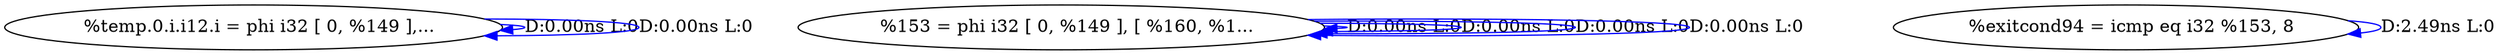 digraph {
Node0x36db6a0[label="  %temp.0.i.i12.i = phi i32 [ 0, %149 ],..."];
Node0x36db6a0 -> Node0x36db6a0[label="D:0.00ns L:0",color=blue];
Node0x36db6a0 -> Node0x36db6a0[label="D:0.00ns L:0",color=blue];
Node0x36db780[label="  %153 = phi i32 [ 0, %149 ], [ %160, %1..."];
Node0x36db780 -> Node0x36db780[label="D:0.00ns L:0",color=blue];
Node0x36db780 -> Node0x36db780[label="D:0.00ns L:0",color=blue];
Node0x36db780 -> Node0x36db780[label="D:0.00ns L:0",color=blue];
Node0x36db780 -> Node0x36db780[label="D:0.00ns L:0",color=blue];
Node0x36db860[label="  %exitcond94 = icmp eq i32 %153, 8"];
Node0x36db860 -> Node0x36db860[label="D:2.49ns L:0",color=blue];
}
